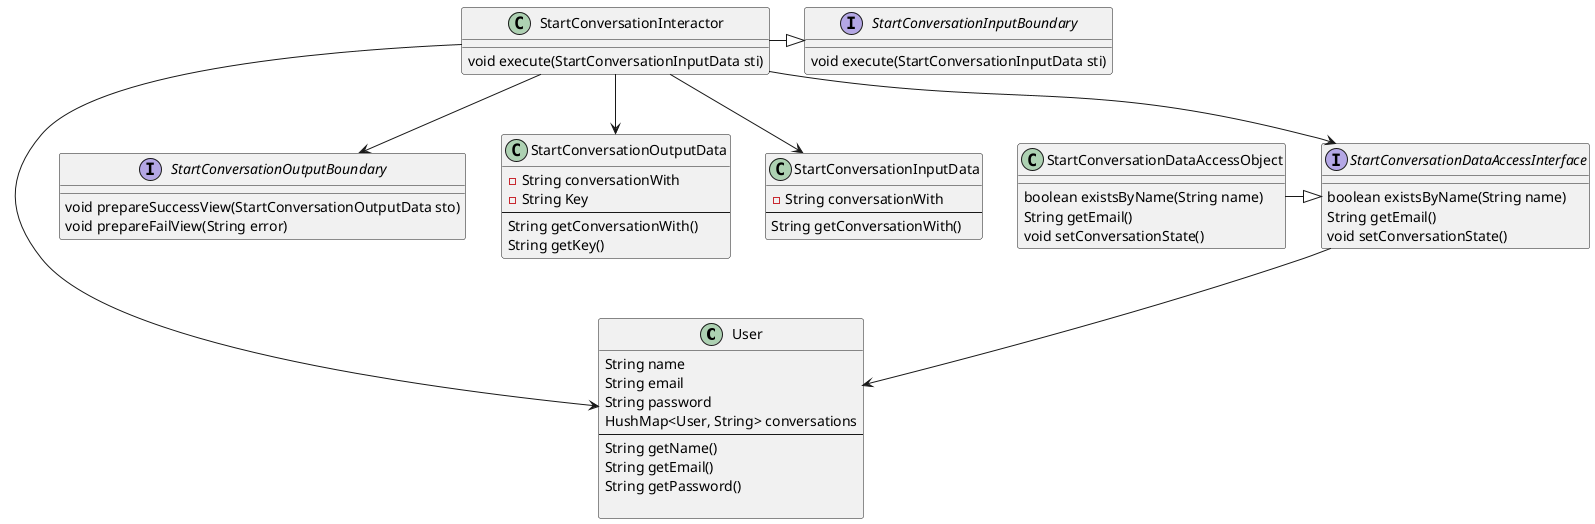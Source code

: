 @startuml
'https://plantuml.com/class-diagram

class User

class StartConversationDataAccessObject


interface StartConversationDataAccessInterface
interface StartConversationInputBoundary
interface StartConversationOutputBoundary
class StartConversationOutputData
class StartConversationInputData
class StartConversationInteractor




StartConversationInteractor -|> StartConversationInputBoundary
StartConversationDataAccessObject -|> StartConversationDataAccessInterface

StartConversationInteractor --> StartConversationOutputBoundary
StartConversationInteractor --> StartConversationInputData
StartConversationInteractor --> StartConversationOutputData
StartConversationInteractor --> StartConversationDataAccessInterface


StartConversationInteractor --> User
StartConversationDataAccessInterface --> User


Interface StartConversationDataAccessInterface{
boolean existsByName(String name)
String getEmail()
void setConversationState()
}

class StartConversationDataAccessObject{
boolean existsByName(String name)
String getEmail()
void setConversationState()
}

Interface StartConversationInputBoundary{
void execute(StartConversationInputData sti)
}

class StartConversationInteractor{
void execute(StartConversationInputData sti)
}

Interface StartConversationOutputBoundary{
void prepareSuccessView(StartConversationOutputData sto)
void prepareFailView(String error)
}

class StartConversationInputData{
-String conversationWith
---
String getConversationWith()
}

class StartConversationOutputData{
-String conversationWith
-String Key
---
String getConversationWith()
String getKey()
}



class User {
String name
String email
String password
HushMap<User, String> conversations
---
String getName()
String getEmail()
String getPassword()

}




@enduml